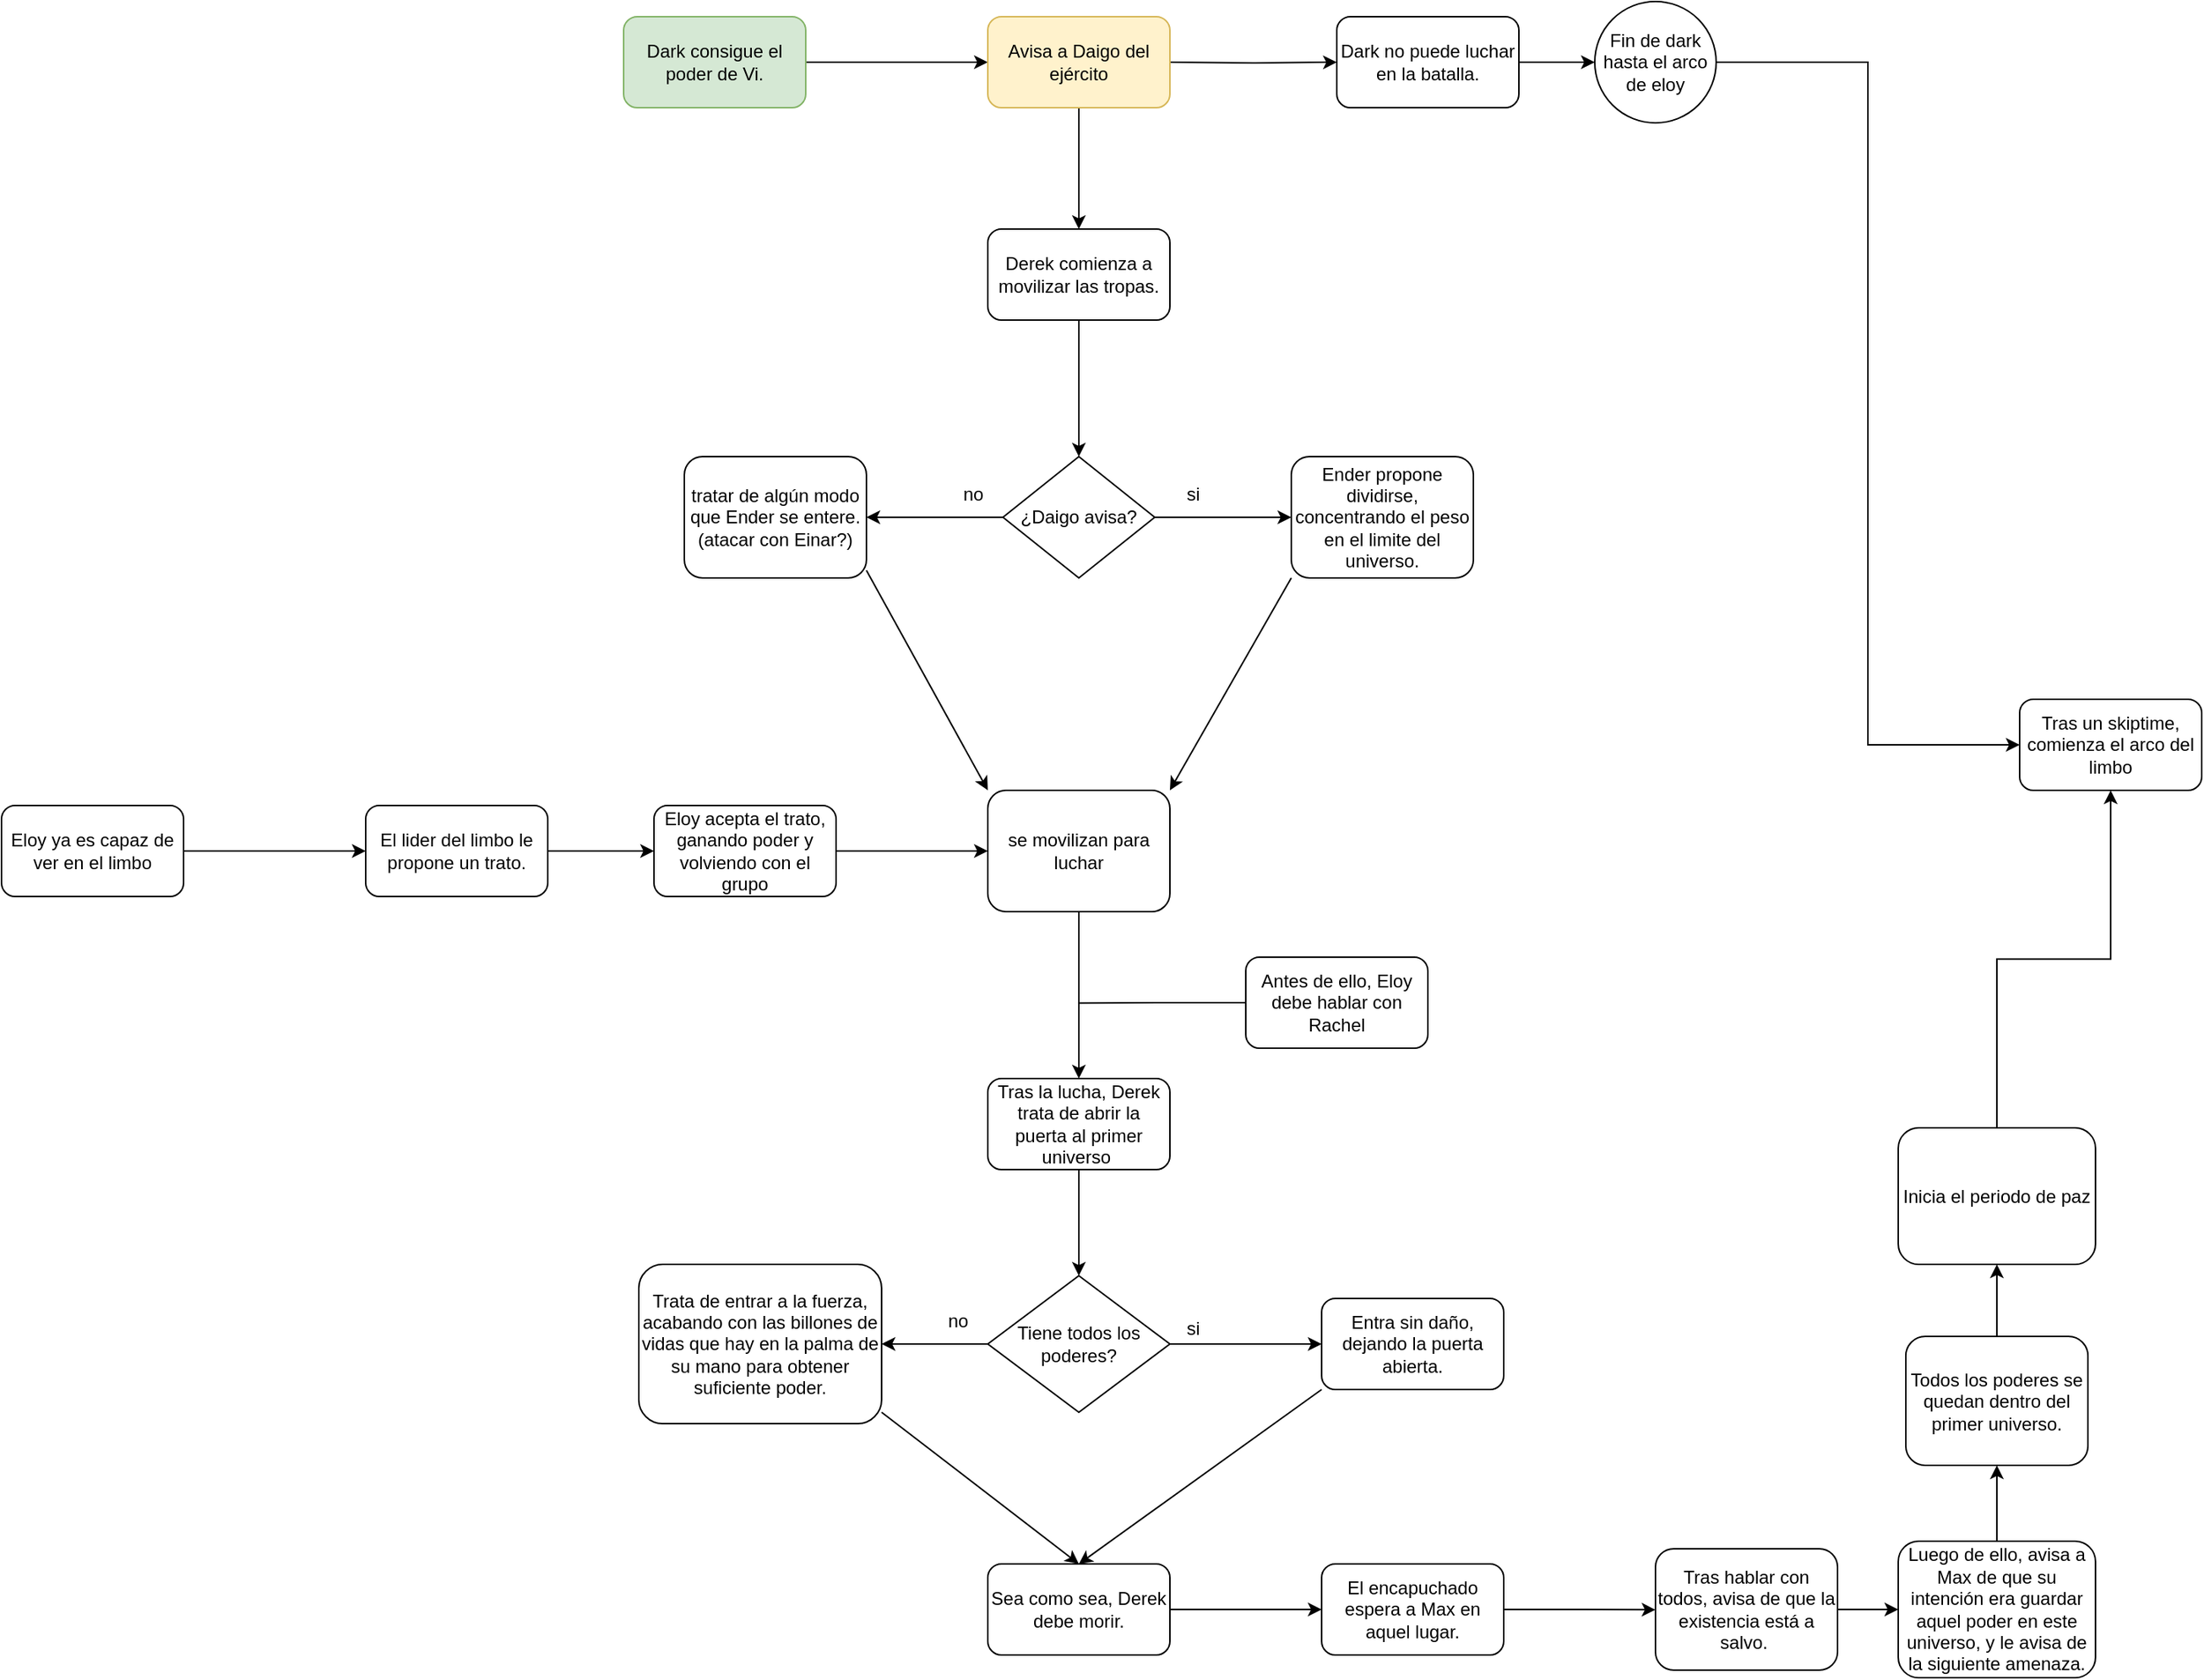 <mxfile version="21.3.3" type="github">
  <diagram name="Página-1" id="NMou-S91j1zpHWymBevD">
    <mxGraphModel dx="1498" dy="420" grid="1" gridSize="10" guides="1" tooltips="1" connect="1" arrows="1" fold="1" page="1" pageScale="1" pageWidth="827" pageHeight="1169" math="0" shadow="0">
      <root>
        <mxCell id="0" />
        <mxCell id="1" parent="0" />
        <mxCell id="NHslE8xV1uabQfI8mZE7-3" style="edgeStyle=orthogonalEdgeStyle;rounded=0;orthogonalLoop=1;jettySize=auto;html=1;" edge="1" parent="1" source="NHslE8xV1uabQfI8mZE7-2">
          <mxGeometry relative="1" as="geometry">
            <mxPoint x="320" y="110" as="targetPoint" />
          </mxGeometry>
        </mxCell>
        <mxCell id="NHslE8xV1uabQfI8mZE7-2" value="Dark consigue el poder de Vi." style="rounded=1;whiteSpace=wrap;html=1;strokeColor=#82b366;fillColor=#d5e8d4;" vertex="1" parent="1">
          <mxGeometry x="80" y="80" width="120" height="60" as="geometry" />
        </mxCell>
        <mxCell id="NHslE8xV1uabQfI8mZE7-12" style="edgeStyle=orthogonalEdgeStyle;rounded=0;orthogonalLoop=1;jettySize=auto;html=1;exitX=1;exitY=0.5;exitDx=0;exitDy=0;" edge="1" parent="1" target="NHslE8xV1uabQfI8mZE7-11">
          <mxGeometry relative="1" as="geometry">
            <mxPoint x="440" y="110" as="sourcePoint" />
          </mxGeometry>
        </mxCell>
        <mxCell id="NHslE8xV1uabQfI8mZE7-13" style="edgeStyle=orthogonalEdgeStyle;rounded=0;orthogonalLoop=1;jettySize=auto;html=1;exitX=0.5;exitY=1;exitDx=0;exitDy=0;" edge="1" parent="1">
          <mxGeometry relative="1" as="geometry">
            <mxPoint x="380" y="220" as="targetPoint" />
            <mxPoint x="380" y="140" as="sourcePoint" />
          </mxGeometry>
        </mxCell>
        <mxCell id="NHslE8xV1uabQfI8mZE7-7" style="edgeStyle=orthogonalEdgeStyle;rounded=0;orthogonalLoop=1;jettySize=auto;html=1;exitX=1;exitY=0.5;exitDx=0;exitDy=0;entryX=0;entryY=0.5;entryDx=0;entryDy=0;" edge="1" parent="1" source="NHslE8xV1uabQfI8mZE7-6" target="NHslE8xV1uabQfI8mZE7-8">
          <mxGeometry relative="1" as="geometry">
            <mxPoint x="-130" y="630" as="targetPoint" />
          </mxGeometry>
        </mxCell>
        <mxCell id="NHslE8xV1uabQfI8mZE7-6" value="Eloy ya es capaz de ver en el limbo" style="rounded=1;whiteSpace=wrap;html=1;" vertex="1" parent="1">
          <mxGeometry x="-330" y="600" width="120" height="60" as="geometry" />
        </mxCell>
        <mxCell id="NHslE8xV1uabQfI8mZE7-10" style="edgeStyle=orthogonalEdgeStyle;rounded=0;orthogonalLoop=1;jettySize=auto;html=1;exitX=1;exitY=0.5;exitDx=0;exitDy=0;entryX=0;entryY=0.5;entryDx=0;entryDy=0;" edge="1" parent="1" source="NHslE8xV1uabQfI8mZE7-8" target="NHslE8xV1uabQfI8mZE7-9">
          <mxGeometry relative="1" as="geometry" />
        </mxCell>
        <mxCell id="NHslE8xV1uabQfI8mZE7-8" value="El lider del limbo le propone un trato." style="rounded=1;whiteSpace=wrap;html=1;" vertex="1" parent="1">
          <mxGeometry x="-90" y="600" width="120" height="60" as="geometry" />
        </mxCell>
        <mxCell id="NHslE8xV1uabQfI8mZE7-30" style="edgeStyle=orthogonalEdgeStyle;rounded=0;orthogonalLoop=1;jettySize=auto;html=1;exitX=1;exitY=0.5;exitDx=0;exitDy=0;entryX=0;entryY=0.5;entryDx=0;entryDy=0;" edge="1" parent="1" source="NHslE8xV1uabQfI8mZE7-9" target="NHslE8xV1uabQfI8mZE7-27">
          <mxGeometry relative="1" as="geometry" />
        </mxCell>
        <mxCell id="NHslE8xV1uabQfI8mZE7-9" value="Eloy acepta el trato, ganando poder y volviendo con el grupo" style="rounded=1;whiteSpace=wrap;html=1;" vertex="1" parent="1">
          <mxGeometry x="100" y="600" width="120" height="60" as="geometry" />
        </mxCell>
        <mxCell id="NHslE8xV1uabQfI8mZE7-16" style="edgeStyle=orthogonalEdgeStyle;rounded=0;orthogonalLoop=1;jettySize=auto;html=1;exitX=1;exitY=0.5;exitDx=0;exitDy=0;entryX=0;entryY=0.5;entryDx=0;entryDy=0;" edge="1" parent="1" source="NHslE8xV1uabQfI8mZE7-11" target="NHslE8xV1uabQfI8mZE7-15">
          <mxGeometry relative="1" as="geometry" />
        </mxCell>
        <mxCell id="NHslE8xV1uabQfI8mZE7-11" value="Dark no puede luchar en la batalla." style="rounded=1;whiteSpace=wrap;html=1;" vertex="1" parent="1">
          <mxGeometry x="550" y="80" width="120" height="60" as="geometry" />
        </mxCell>
        <mxCell id="NHslE8xV1uabQfI8mZE7-17" style="edgeStyle=orthogonalEdgeStyle;rounded=0;orthogonalLoop=1;jettySize=auto;html=1;exitX=0.5;exitY=1;exitDx=0;exitDy=0;" edge="1" parent="1" source="NHslE8xV1uabQfI8mZE7-14">
          <mxGeometry relative="1" as="geometry">
            <mxPoint x="380" y="370" as="targetPoint" />
          </mxGeometry>
        </mxCell>
        <mxCell id="NHslE8xV1uabQfI8mZE7-14" value="Derek comienza a movilizar las tropas." style="rounded=1;whiteSpace=wrap;html=1;" vertex="1" parent="1">
          <mxGeometry x="320" y="220" width="120" height="60" as="geometry" />
        </mxCell>
        <mxCell id="NHslE8xV1uabQfI8mZE7-71" style="edgeStyle=orthogonalEdgeStyle;rounded=0;orthogonalLoop=1;jettySize=auto;html=1;exitX=1;exitY=0.5;exitDx=0;exitDy=0;entryX=0;entryY=0.5;entryDx=0;entryDy=0;" edge="1" parent="1" source="NHslE8xV1uabQfI8mZE7-15" target="NHslE8xV1uabQfI8mZE7-72">
          <mxGeometry relative="1" as="geometry">
            <mxPoint x="960" y="570" as="targetPoint" />
          </mxGeometry>
        </mxCell>
        <mxCell id="NHslE8xV1uabQfI8mZE7-15" value="Fin de dark hasta el arco de eloy" style="ellipse;whiteSpace=wrap;html=1;aspect=fixed;" vertex="1" parent="1">
          <mxGeometry x="720" y="70" width="80" height="80" as="geometry" />
        </mxCell>
        <mxCell id="NHslE8xV1uabQfI8mZE7-20" style="edgeStyle=orthogonalEdgeStyle;rounded=0;orthogonalLoop=1;jettySize=auto;html=1;exitX=1;exitY=0.5;exitDx=0;exitDy=0;" edge="1" parent="1" source="NHslE8xV1uabQfI8mZE7-19">
          <mxGeometry relative="1" as="geometry">
            <mxPoint x="520" y="410" as="targetPoint" />
          </mxGeometry>
        </mxCell>
        <mxCell id="NHslE8xV1uabQfI8mZE7-23" style="edgeStyle=orthogonalEdgeStyle;rounded=0;orthogonalLoop=1;jettySize=auto;html=1;exitX=0;exitY=0.5;exitDx=0;exitDy=0;" edge="1" parent="1" source="NHslE8xV1uabQfI8mZE7-19">
          <mxGeometry relative="1" as="geometry">
            <mxPoint x="240" y="410" as="targetPoint" />
          </mxGeometry>
        </mxCell>
        <mxCell id="NHslE8xV1uabQfI8mZE7-19" value="¿Daigo avisa?" style="rhombus;whiteSpace=wrap;html=1;" vertex="1" parent="1">
          <mxGeometry x="330" y="370" width="100" height="80" as="geometry" />
        </mxCell>
        <mxCell id="NHslE8xV1uabQfI8mZE7-21" value="si" style="text;html=1;align=center;verticalAlign=middle;resizable=0;points=[];autosize=1;strokeColor=none;fillColor=none;" vertex="1" parent="1">
          <mxGeometry x="440" y="380" width="30" height="30" as="geometry" />
        </mxCell>
        <mxCell id="NHslE8xV1uabQfI8mZE7-22" value="Ender propone dividirse, concentrando el peso en el limite del universo." style="rounded=1;whiteSpace=wrap;html=1;" vertex="1" parent="1">
          <mxGeometry x="520" y="370" width="120" height="80" as="geometry" />
        </mxCell>
        <mxCell id="NHslE8xV1uabQfI8mZE7-24" value="no" style="text;html=1;align=center;verticalAlign=middle;resizable=0;points=[];autosize=1;strokeColor=none;fillColor=none;" vertex="1" parent="1">
          <mxGeometry x="290" y="380" width="40" height="30" as="geometry" />
        </mxCell>
        <mxCell id="NHslE8xV1uabQfI8mZE7-25" value="tratar de algún modo que Ender se entere.&lt;br&gt;(atacar con Einar?)" style="rounded=1;whiteSpace=wrap;html=1;" vertex="1" parent="1">
          <mxGeometry x="120" y="370" width="120" height="80" as="geometry" />
        </mxCell>
        <mxCell id="NHslE8xV1uabQfI8mZE7-34" style="edgeStyle=orthogonalEdgeStyle;rounded=0;orthogonalLoop=1;jettySize=auto;html=1;exitX=0.5;exitY=1;exitDx=0;exitDy=0;entryX=0.5;entryY=0;entryDx=0;entryDy=0;" edge="1" parent="1" source="NHslE8xV1uabQfI8mZE7-27" target="NHslE8xV1uabQfI8mZE7-32">
          <mxGeometry relative="1" as="geometry" />
        </mxCell>
        <mxCell id="NHslE8xV1uabQfI8mZE7-27" value="se movilizan para luchar" style="rounded=1;whiteSpace=wrap;html=1;" vertex="1" parent="1">
          <mxGeometry x="320" y="590" width="120" height="80" as="geometry" />
        </mxCell>
        <mxCell id="NHslE8xV1uabQfI8mZE7-28" value="" style="endArrow=classic;html=1;rounded=0;entryX=1;entryY=0;entryDx=0;entryDy=0;exitX=0;exitY=1;exitDx=0;exitDy=0;" edge="1" parent="1" source="NHslE8xV1uabQfI8mZE7-22" target="NHslE8xV1uabQfI8mZE7-27">
          <mxGeometry width="50" height="50" relative="1" as="geometry">
            <mxPoint x="450" y="520" as="sourcePoint" />
            <mxPoint x="500" y="470" as="targetPoint" />
          </mxGeometry>
        </mxCell>
        <mxCell id="NHslE8xV1uabQfI8mZE7-29" value="" style="endArrow=classic;html=1;rounded=0;entryX=0;entryY=0;entryDx=0;entryDy=0;exitX=0;exitY=1;exitDx=0;exitDy=0;" edge="1" parent="1" target="NHslE8xV1uabQfI8mZE7-27">
          <mxGeometry width="50" height="50" relative="1" as="geometry">
            <mxPoint x="240" y="445" as="sourcePoint" />
            <mxPoint x="160" y="585" as="targetPoint" />
          </mxGeometry>
        </mxCell>
        <mxCell id="NHslE8xV1uabQfI8mZE7-36" style="edgeStyle=orthogonalEdgeStyle;rounded=0;orthogonalLoop=1;jettySize=auto;html=1;exitX=0.5;exitY=1;exitDx=0;exitDy=0;entryX=0.5;entryY=0;entryDx=0;entryDy=0;" edge="1" parent="1" source="NHslE8xV1uabQfI8mZE7-32" target="NHslE8xV1uabQfI8mZE7-35">
          <mxGeometry relative="1" as="geometry" />
        </mxCell>
        <mxCell id="NHslE8xV1uabQfI8mZE7-32" value="Tras la lucha, Derek trata de abrir la puerta al primer universo&amp;nbsp;" style="rounded=1;whiteSpace=wrap;html=1;" vertex="1" parent="1">
          <mxGeometry x="320" y="780" width="120" height="60" as="geometry" />
        </mxCell>
        <mxCell id="NHslE8xV1uabQfI8mZE7-37" style="edgeStyle=orthogonalEdgeStyle;rounded=0;orthogonalLoop=1;jettySize=auto;html=1;exitX=1;exitY=0.5;exitDx=0;exitDy=0;" edge="1" parent="1" source="NHslE8xV1uabQfI8mZE7-35">
          <mxGeometry relative="1" as="geometry">
            <mxPoint x="540" y="955.034" as="targetPoint" />
          </mxGeometry>
        </mxCell>
        <mxCell id="NHslE8xV1uabQfI8mZE7-41" style="edgeStyle=orthogonalEdgeStyle;rounded=0;orthogonalLoop=1;jettySize=auto;html=1;exitX=0;exitY=0.5;exitDx=0;exitDy=0;entryX=1;entryY=0.5;entryDx=0;entryDy=0;" edge="1" parent="1" source="NHslE8xV1uabQfI8mZE7-35" target="NHslE8xV1uabQfI8mZE7-40">
          <mxGeometry relative="1" as="geometry" />
        </mxCell>
        <mxCell id="NHslE8xV1uabQfI8mZE7-35" value="Tiene todos los poderes?" style="rhombus;whiteSpace=wrap;html=1;" vertex="1" parent="1">
          <mxGeometry x="320" y="910" width="120" height="90" as="geometry" />
        </mxCell>
        <mxCell id="NHslE8xV1uabQfI8mZE7-38" value="si" style="text;html=1;align=center;verticalAlign=middle;resizable=0;points=[];autosize=1;strokeColor=none;fillColor=none;" vertex="1" parent="1">
          <mxGeometry x="440" y="930" width="30" height="30" as="geometry" />
        </mxCell>
        <mxCell id="NHslE8xV1uabQfI8mZE7-39" value="Entra sin daño, dejando la puerta abierta." style="rounded=1;whiteSpace=wrap;html=1;" vertex="1" parent="1">
          <mxGeometry x="540" y="925" width="120" height="60" as="geometry" />
        </mxCell>
        <mxCell id="NHslE8xV1uabQfI8mZE7-40" value="Trata de entrar a la fuerza, acabando con las billones de vidas que hay en la palma de su mano para obtener suficiente poder." style="rounded=1;whiteSpace=wrap;html=1;" vertex="1" parent="1">
          <mxGeometry x="90" y="902.5" width="160" height="105" as="geometry" />
        </mxCell>
        <mxCell id="NHslE8xV1uabQfI8mZE7-42" value="no" style="text;html=1;align=center;verticalAlign=middle;resizable=0;points=[];autosize=1;strokeColor=none;fillColor=none;" vertex="1" parent="1">
          <mxGeometry x="280" y="925" width="40" height="30" as="geometry" />
        </mxCell>
        <mxCell id="NHslE8xV1uabQfI8mZE7-46" value="" style="endArrow=classic;html=1;rounded=0;entryX=0.5;entryY=0;entryDx=0;entryDy=0;exitX=0;exitY=1;exitDx=0;exitDy=0;" edge="1" parent="1" target="NHslE8xV1uabQfI8mZE7-48">
          <mxGeometry width="50" height="50" relative="1" as="geometry">
            <mxPoint x="540" y="985" as="sourcePoint" />
            <mxPoint x="460" y="1125" as="targetPoint" />
          </mxGeometry>
        </mxCell>
        <mxCell id="NHslE8xV1uabQfI8mZE7-47" value="" style="endArrow=classic;html=1;rounded=0;exitX=0;exitY=1;exitDx=0;exitDy=0;entryX=0.5;entryY=0;entryDx=0;entryDy=0;" edge="1" parent="1" target="NHslE8xV1uabQfI8mZE7-48">
          <mxGeometry width="50" height="50" relative="1" as="geometry">
            <mxPoint x="250" y="1000" as="sourcePoint" />
            <mxPoint x="340" y="1130" as="targetPoint" />
          </mxGeometry>
        </mxCell>
        <mxCell id="NHslE8xV1uabQfI8mZE7-56" style="edgeStyle=orthogonalEdgeStyle;rounded=0;orthogonalLoop=1;jettySize=auto;html=1;exitX=1;exitY=0.5;exitDx=0;exitDy=0;entryX=0;entryY=0.5;entryDx=0;entryDy=0;" edge="1" parent="1" source="NHslE8xV1uabQfI8mZE7-48" target="NHslE8xV1uabQfI8mZE7-55">
          <mxGeometry relative="1" as="geometry" />
        </mxCell>
        <mxCell id="NHslE8xV1uabQfI8mZE7-48" value="Sea como sea, Derek debe morir." style="rounded=1;whiteSpace=wrap;html=1;" vertex="1" parent="1">
          <mxGeometry x="320" y="1100" width="120" height="60" as="geometry" />
        </mxCell>
        <mxCell id="NHslE8xV1uabQfI8mZE7-53" style="edgeStyle=orthogonalEdgeStyle;rounded=0;orthogonalLoop=1;jettySize=auto;html=1;exitX=0;exitY=0.5;exitDx=0;exitDy=0;endArrow=none;endFill=0;" edge="1" parent="1" source="NHslE8xV1uabQfI8mZE7-51">
          <mxGeometry relative="1" as="geometry">
            <mxPoint x="380" y="730.207" as="targetPoint" />
          </mxGeometry>
        </mxCell>
        <mxCell id="NHslE8xV1uabQfI8mZE7-51" value="Antes de ello, Eloy debe hablar con Rachel" style="rounded=1;whiteSpace=wrap;html=1;" vertex="1" parent="1">
          <mxGeometry x="490" y="700" width="120" height="60" as="geometry" />
        </mxCell>
        <mxCell id="NHslE8xV1uabQfI8mZE7-57" style="edgeStyle=orthogonalEdgeStyle;rounded=0;orthogonalLoop=1;jettySize=auto;html=1;exitX=1;exitY=0.5;exitDx=0;exitDy=0;" edge="1" parent="1" source="NHslE8xV1uabQfI8mZE7-55">
          <mxGeometry relative="1" as="geometry">
            <mxPoint x="760" y="1130.207" as="targetPoint" />
          </mxGeometry>
        </mxCell>
        <mxCell id="NHslE8xV1uabQfI8mZE7-55" value="El encapuchado espera a Max en aquel lugar." style="rounded=1;whiteSpace=wrap;html=1;" vertex="1" parent="1">
          <mxGeometry x="540" y="1100" width="120" height="60" as="geometry" />
        </mxCell>
        <mxCell id="NHslE8xV1uabQfI8mZE7-61" style="edgeStyle=orthogonalEdgeStyle;rounded=0;orthogonalLoop=1;jettySize=auto;html=1;exitX=1;exitY=0.5;exitDx=0;exitDy=0;entryX=0;entryY=0.5;entryDx=0;entryDy=0;" edge="1" parent="1" source="NHslE8xV1uabQfI8mZE7-58" target="NHslE8xV1uabQfI8mZE7-62">
          <mxGeometry relative="1" as="geometry">
            <mxPoint x="820.276" y="1230" as="targetPoint" />
          </mxGeometry>
        </mxCell>
        <mxCell id="NHslE8xV1uabQfI8mZE7-58" value="Tras hablar con todos, avisa de que la existencia está a salvo.&amp;nbsp;" style="rounded=1;whiteSpace=wrap;html=1;" vertex="1" parent="1">
          <mxGeometry x="760" y="1090" width="120" height="80" as="geometry" />
        </mxCell>
        <mxCell id="NHslE8xV1uabQfI8mZE7-70" style="edgeStyle=orthogonalEdgeStyle;rounded=0;orthogonalLoop=1;jettySize=auto;html=1;exitX=0.5;exitY=0;exitDx=0;exitDy=0;entryX=0.5;entryY=1;entryDx=0;entryDy=0;" edge="1" parent="1" source="NHslE8xV1uabQfI8mZE7-60" target="NHslE8xV1uabQfI8mZE7-65">
          <mxGeometry relative="1" as="geometry" />
        </mxCell>
        <mxCell id="NHslE8xV1uabQfI8mZE7-60" value="Todos los poderes se quedan dentro del primer universo." style="rounded=1;whiteSpace=wrap;html=1;" vertex="1" parent="1">
          <mxGeometry x="925" y="950" width="120" height="85" as="geometry" />
        </mxCell>
        <mxCell id="NHslE8xV1uabQfI8mZE7-68" style="edgeStyle=orthogonalEdgeStyle;rounded=0;orthogonalLoop=1;jettySize=auto;html=1;exitX=0.5;exitY=0;exitDx=0;exitDy=0;entryX=0.5;entryY=1;entryDx=0;entryDy=0;" edge="1" parent="1" source="NHslE8xV1uabQfI8mZE7-62" target="NHslE8xV1uabQfI8mZE7-60">
          <mxGeometry relative="1" as="geometry" />
        </mxCell>
        <mxCell id="NHslE8xV1uabQfI8mZE7-62" value="Luego de ello, avisa a Max de que su intención era guardar aquel poder en este universo, y le avisa de la siguiente amenaza." style="rounded=1;whiteSpace=wrap;html=1;" vertex="1" parent="1">
          <mxGeometry x="920" y="1085" width="130" height="90" as="geometry" />
        </mxCell>
        <mxCell id="NHslE8xV1uabQfI8mZE7-73" style="edgeStyle=orthogonalEdgeStyle;rounded=0;orthogonalLoop=1;jettySize=auto;html=1;exitX=0.5;exitY=0;exitDx=0;exitDy=0;entryX=0.5;entryY=1;entryDx=0;entryDy=0;" edge="1" parent="1" source="NHslE8xV1uabQfI8mZE7-65" target="NHslE8xV1uabQfI8mZE7-72">
          <mxGeometry relative="1" as="geometry" />
        </mxCell>
        <mxCell id="NHslE8xV1uabQfI8mZE7-65" value="Inicia el periodo de paz" style="rounded=1;whiteSpace=wrap;html=1;" vertex="1" parent="1">
          <mxGeometry x="920" y="812.5" width="130" height="90" as="geometry" />
        </mxCell>
        <mxCell id="NHslE8xV1uabQfI8mZE7-72" value="Tras un skiptime, comienza el arco del limbo" style="rounded=1;whiteSpace=wrap;html=1;" vertex="1" parent="1">
          <mxGeometry x="1000" y="530" width="120" height="60" as="geometry" />
        </mxCell>
        <mxCell id="NHslE8xV1uabQfI8mZE7-74" value="Avisa a Daigo del ejército" style="rounded=1;whiteSpace=wrap;html=1;fillColor=#fff2cc;strokeColor=#d6b656;" vertex="1" parent="1">
          <mxGeometry x="320" y="80" width="120" height="60" as="geometry" />
        </mxCell>
      </root>
    </mxGraphModel>
  </diagram>
</mxfile>
